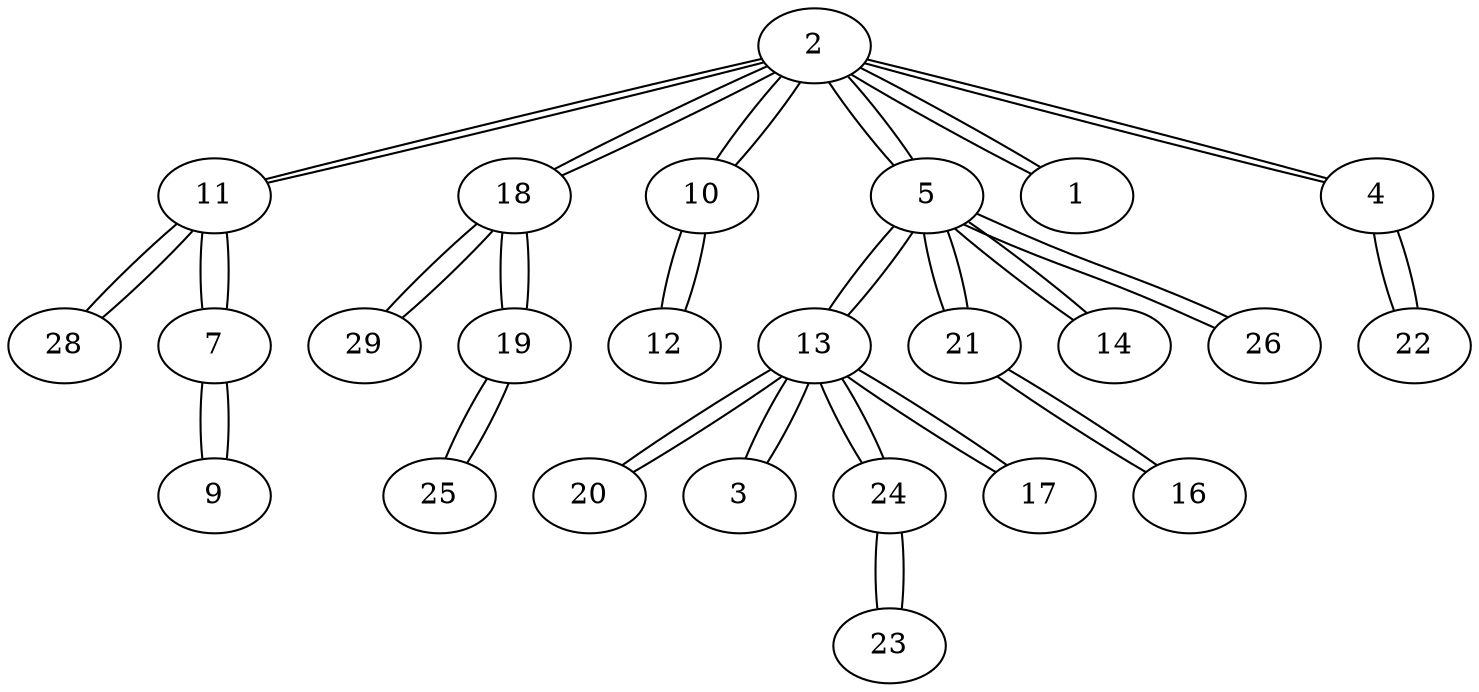 // Gilbert
graph {
	2 [label=2]
	2 -- 11
	2 -- 18
	2 -- 10
	2 -- 5
	2 -- 1
	2 -- 4
	11 [label=11]
	11 -- 2
	11 -- 28
	11 -- 7
	18 [label=18]
	18 -- 2
	18 -- 29
	18 -- 19
	10 [label=10]
	10 -- 2
	10 -- 12
	5 [label=5]
	5 -- 2
	5 -- 13
	5 -- 21
	5 -- 14
	5 -- 26
	1 [label=1]
	1 -- 2
	4 [label=4]
	4 -- 2
	4 -- 22
	28 [label=28]
	28 -- 11
	7 [label=7]
	7 -- 11
	7 -- 9
	29 [label=29]
	29 -- 18
	19 [label=19]
	19 -- 18
	19 -- 25
	12 [label=12]
	12 -- 10
	13 [label=13]
	13 -- 5
	13 -- 20
	13 -- 3
	13 -- 24
	13 -- 17
	21 [label=21]
	21 -- 5
	21 -- 16
	14 [label=14]
	14 -- 5
	26 [label=26]
	26 -- 5
	22 [label=22]
	22 -- 4
	9 [label=9]
	9 -- 7
	25 [label=25]
	25 -- 19
	20 [label=20]
	20 -- 13
	3 [label=3]
	3 -- 13
	24 [label=24]
	24 -- 13
	24 -- 23
	17 [label=17]
	17 -- 13
	16 [label=16]
	16 -- 21
	23 [label=23]
	23 -- 24
}
